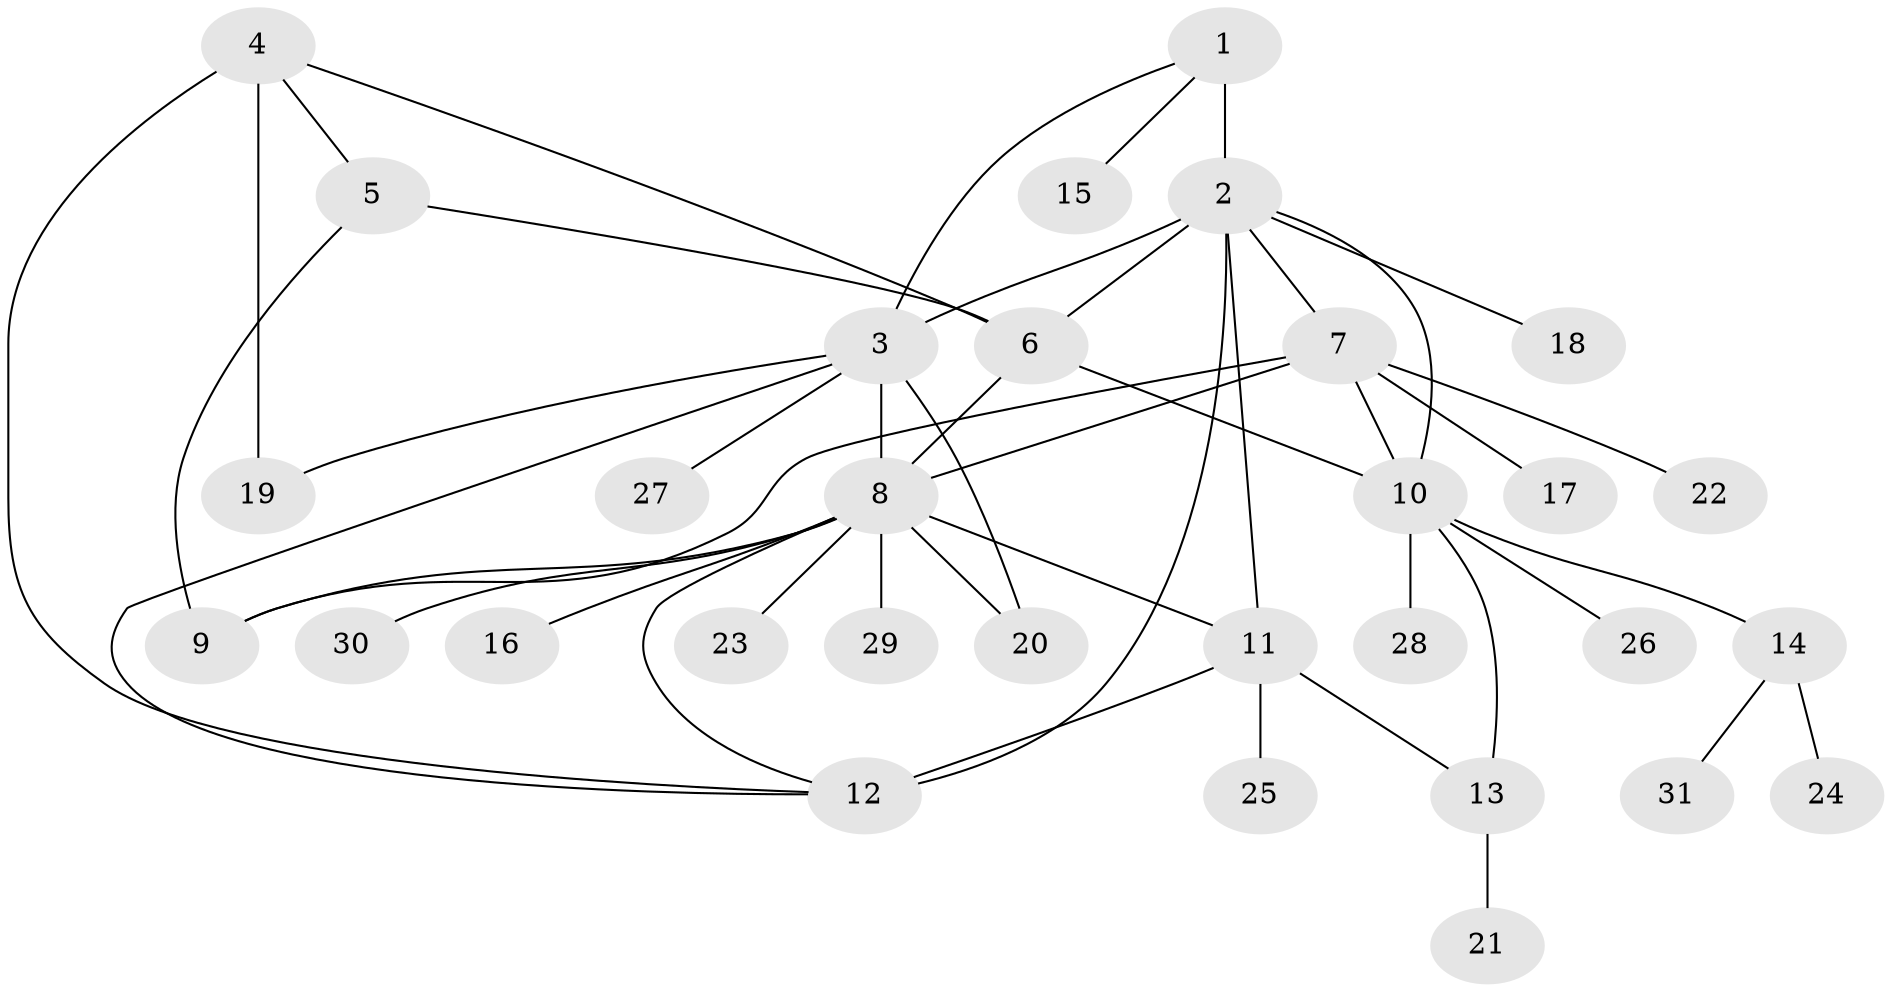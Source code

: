 // original degree distribution, {3: 0.04918032786885246, 8: 0.03278688524590164, 10: 0.03278688524590164, 4: 0.06557377049180328, 5: 0.06557377049180328, 12: 0.01639344262295082, 7: 0.03278688524590164, 1: 0.5409836065573771, 2: 0.16393442622950818}
// Generated by graph-tools (version 1.1) at 2025/37/03/09/25 02:37:25]
// undirected, 31 vertices, 46 edges
graph export_dot {
graph [start="1"]
  node [color=gray90,style=filled];
  1;
  2;
  3;
  4;
  5;
  6;
  7;
  8;
  9;
  10;
  11;
  12;
  13;
  14;
  15;
  16;
  17;
  18;
  19;
  20;
  21;
  22;
  23;
  24;
  25;
  26;
  27;
  28;
  29;
  30;
  31;
  1 -- 2 [weight=3.0];
  1 -- 3 [weight=1.0];
  1 -- 15 [weight=1.0];
  2 -- 3 [weight=1.0];
  2 -- 6 [weight=1.0];
  2 -- 7 [weight=1.0];
  2 -- 10 [weight=2.0];
  2 -- 11 [weight=1.0];
  2 -- 12 [weight=1.0];
  2 -- 18 [weight=1.0];
  3 -- 8 [weight=1.0];
  3 -- 12 [weight=1.0];
  3 -- 19 [weight=1.0];
  3 -- 20 [weight=1.0];
  3 -- 27 [weight=1.0];
  4 -- 5 [weight=1.0];
  4 -- 6 [weight=1.0];
  4 -- 12 [weight=1.0];
  4 -- 19 [weight=6.0];
  5 -- 6 [weight=1.0];
  5 -- 9 [weight=1.0];
  6 -- 8 [weight=1.0];
  6 -- 10 [weight=2.0];
  7 -- 8 [weight=1.0];
  7 -- 9 [weight=2.0];
  7 -- 10 [weight=1.0];
  7 -- 17 [weight=1.0];
  7 -- 22 [weight=1.0];
  8 -- 9 [weight=1.0];
  8 -- 11 [weight=1.0];
  8 -- 12 [weight=1.0];
  8 -- 16 [weight=1.0];
  8 -- 20 [weight=1.0];
  8 -- 23 [weight=1.0];
  8 -- 29 [weight=1.0];
  8 -- 30 [weight=1.0];
  10 -- 13 [weight=1.0];
  10 -- 14 [weight=1.0];
  10 -- 26 [weight=1.0];
  10 -- 28 [weight=1.0];
  11 -- 12 [weight=2.0];
  11 -- 13 [weight=1.0];
  11 -- 25 [weight=1.0];
  13 -- 21 [weight=1.0];
  14 -- 24 [weight=1.0];
  14 -- 31 [weight=1.0];
}
